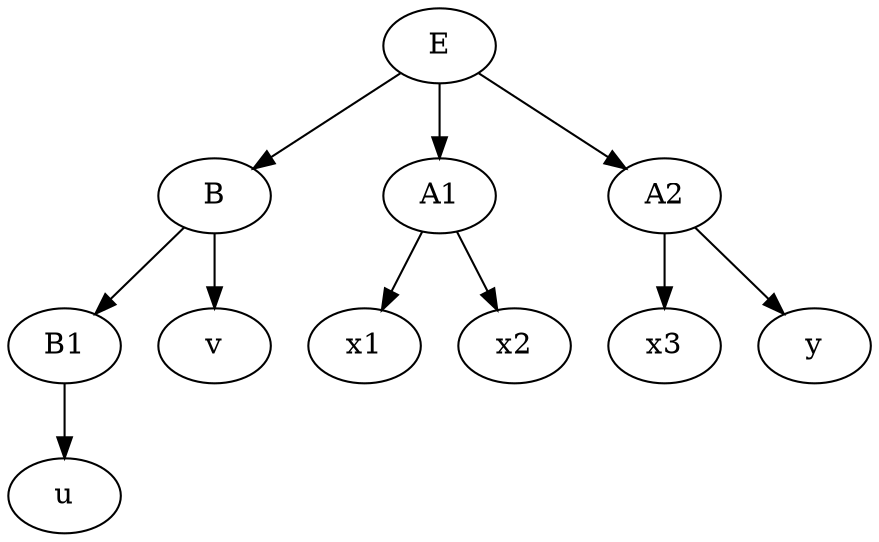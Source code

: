 digraph G {  
  ordering=in ;
  E[texlbl="if-then-else"];
  E -> B
  E -> A1
  E -> A2
  B[texlbl="$\wedge$"];
  B -> B1
  B -> v
  v[texlbl="$v$"];
  B1[texlbl="$\neg$"];
  B1 -> u
  u[texlbl="$u$"];
  A1[texlbl="$\cdot$"];
  A2[texlbl="$/$"];
  A1 -> x1;
  A1 -> x2;
  A2 -> x3;
  A2 -> y;
  x1[texlbl="$x$"];
  x2[texlbl="$x$"];
  x3[texlbl="$x$"];
  y[texlbl="$y$"];
}
